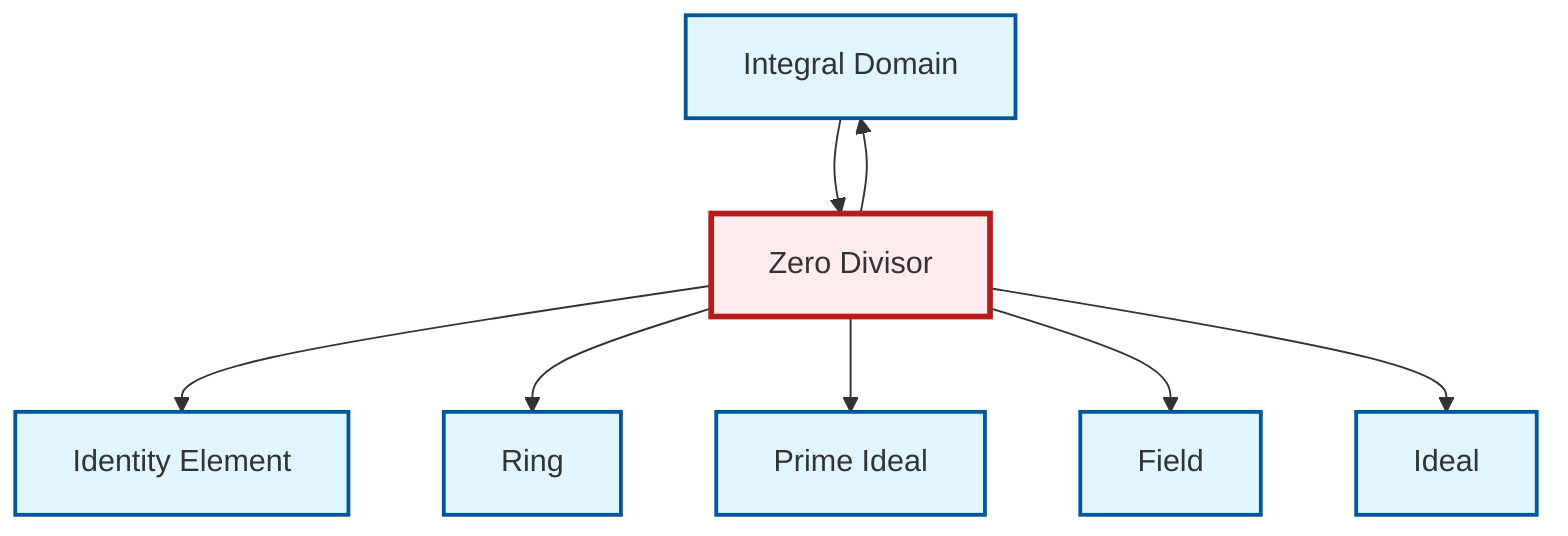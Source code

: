 graph TD
    classDef definition fill:#e1f5fe,stroke:#01579b,stroke-width:2px
    classDef theorem fill:#f3e5f5,stroke:#4a148c,stroke-width:2px
    classDef axiom fill:#fff3e0,stroke:#e65100,stroke-width:2px
    classDef example fill:#e8f5e9,stroke:#1b5e20,stroke-width:2px
    classDef current fill:#ffebee,stroke:#b71c1c,stroke-width:3px
    def-ideal["Ideal"]:::definition
    def-identity-element["Identity Element"]:::definition
    def-integral-domain["Integral Domain"]:::definition
    def-ring["Ring"]:::definition
    def-zero-divisor["Zero Divisor"]:::definition
    def-prime-ideal["Prime Ideal"]:::definition
    def-field["Field"]:::definition
    def-zero-divisor --> def-identity-element
    def-zero-divisor --> def-integral-domain
    def-zero-divisor --> def-ring
    def-zero-divisor --> def-prime-ideal
    def-zero-divisor --> def-field
    def-integral-domain --> def-zero-divisor
    def-zero-divisor --> def-ideal
    class def-zero-divisor current